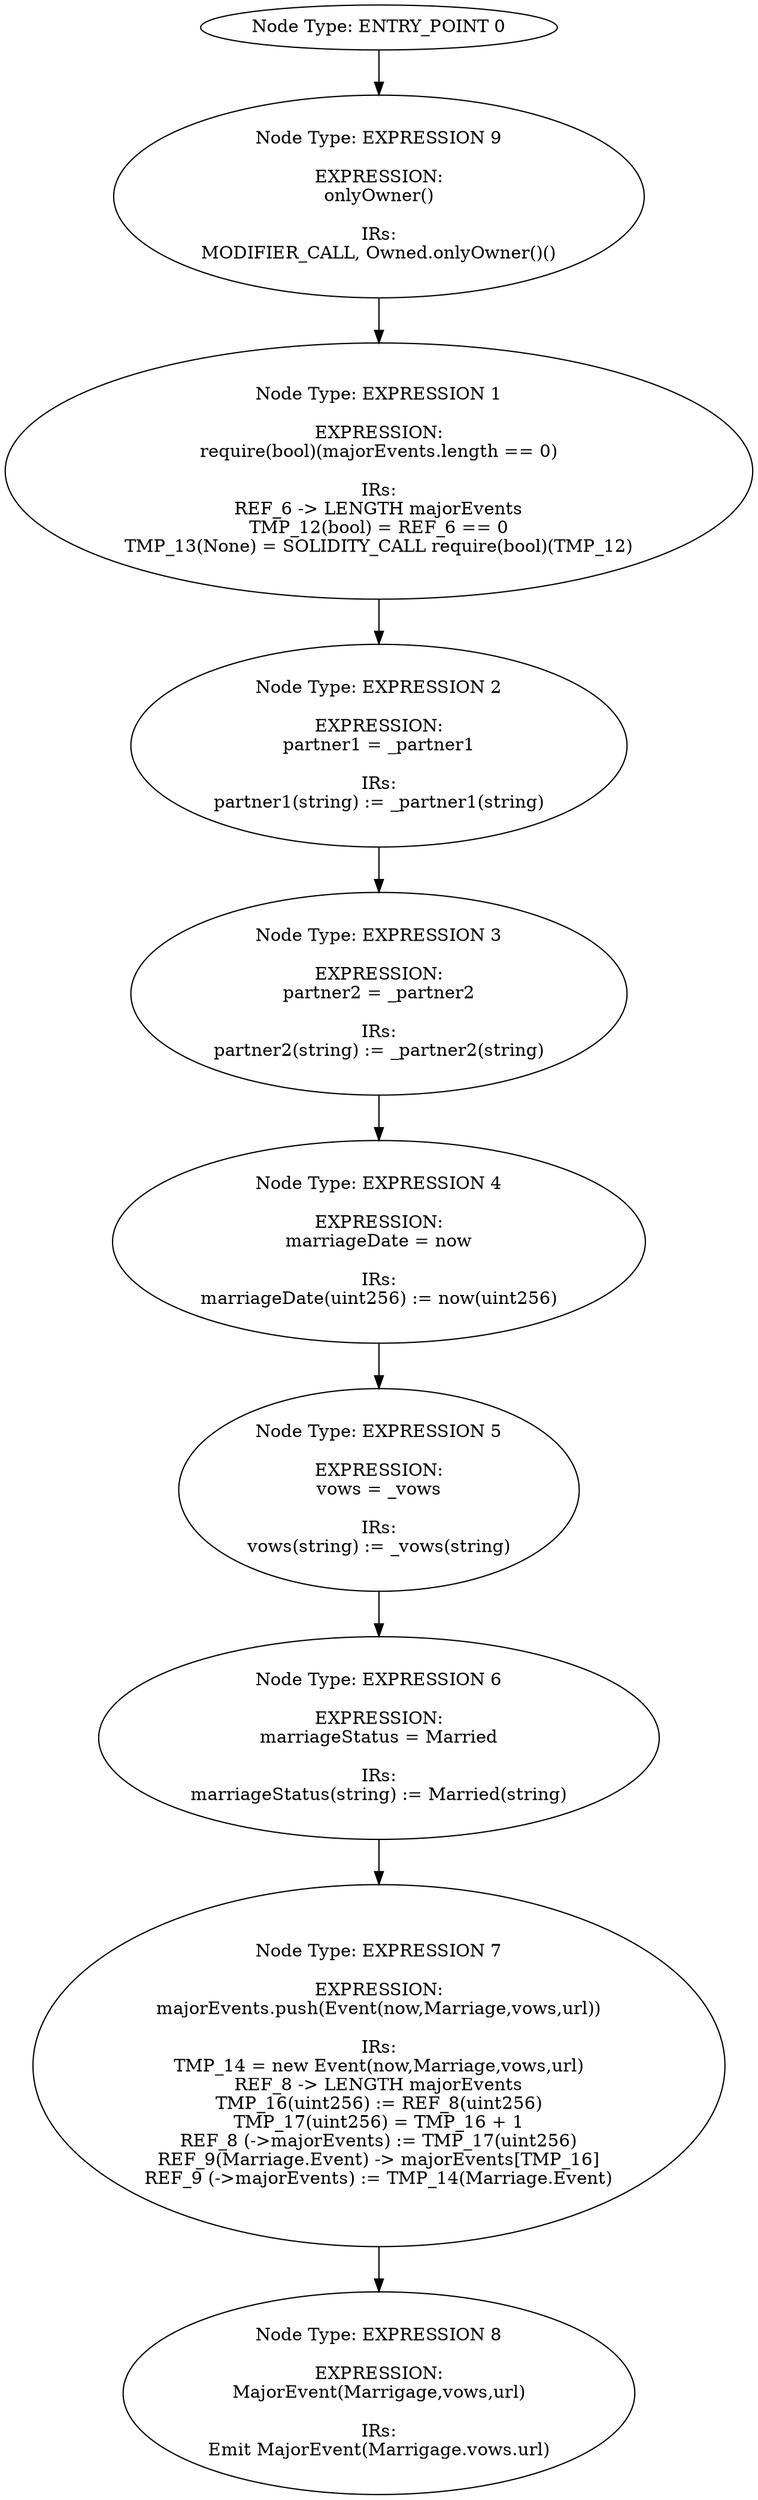 digraph{
0[label="Node Type: ENTRY_POINT 0
"];
0->9;
1[label="Node Type: EXPRESSION 1

EXPRESSION:
require(bool)(majorEvents.length == 0)

IRs:
REF_6 -> LENGTH majorEvents
TMP_12(bool) = REF_6 == 0
TMP_13(None) = SOLIDITY_CALL require(bool)(TMP_12)"];
1->2;
2[label="Node Type: EXPRESSION 2

EXPRESSION:
partner1 = _partner1

IRs:
partner1(string) := _partner1(string)"];
2->3;
3[label="Node Type: EXPRESSION 3

EXPRESSION:
partner2 = _partner2

IRs:
partner2(string) := _partner2(string)"];
3->4;
4[label="Node Type: EXPRESSION 4

EXPRESSION:
marriageDate = now

IRs:
marriageDate(uint256) := now(uint256)"];
4->5;
5[label="Node Type: EXPRESSION 5

EXPRESSION:
vows = _vows

IRs:
vows(string) := _vows(string)"];
5->6;
6[label="Node Type: EXPRESSION 6

EXPRESSION:
marriageStatus = Married

IRs:
marriageStatus(string) := Married(string)"];
6->7;
7[label="Node Type: EXPRESSION 7

EXPRESSION:
majorEvents.push(Event(now,Marriage,vows,url))

IRs:
TMP_14 = new Event(now,Marriage,vows,url)
REF_8 -> LENGTH majorEvents
TMP_16(uint256) := REF_8(uint256)
TMP_17(uint256) = TMP_16 + 1
REF_8 (->majorEvents) := TMP_17(uint256)
REF_9(Marriage.Event) -> majorEvents[TMP_16]
REF_9 (->majorEvents) := TMP_14(Marriage.Event)"];
7->8;
8[label="Node Type: EXPRESSION 8

EXPRESSION:
MajorEvent(Marrigage,vows,url)

IRs:
Emit MajorEvent(Marrigage.vows.url)"];
9[label="Node Type: EXPRESSION 9

EXPRESSION:
onlyOwner()

IRs:
MODIFIER_CALL, Owned.onlyOwner()()"];
9->1;
}
